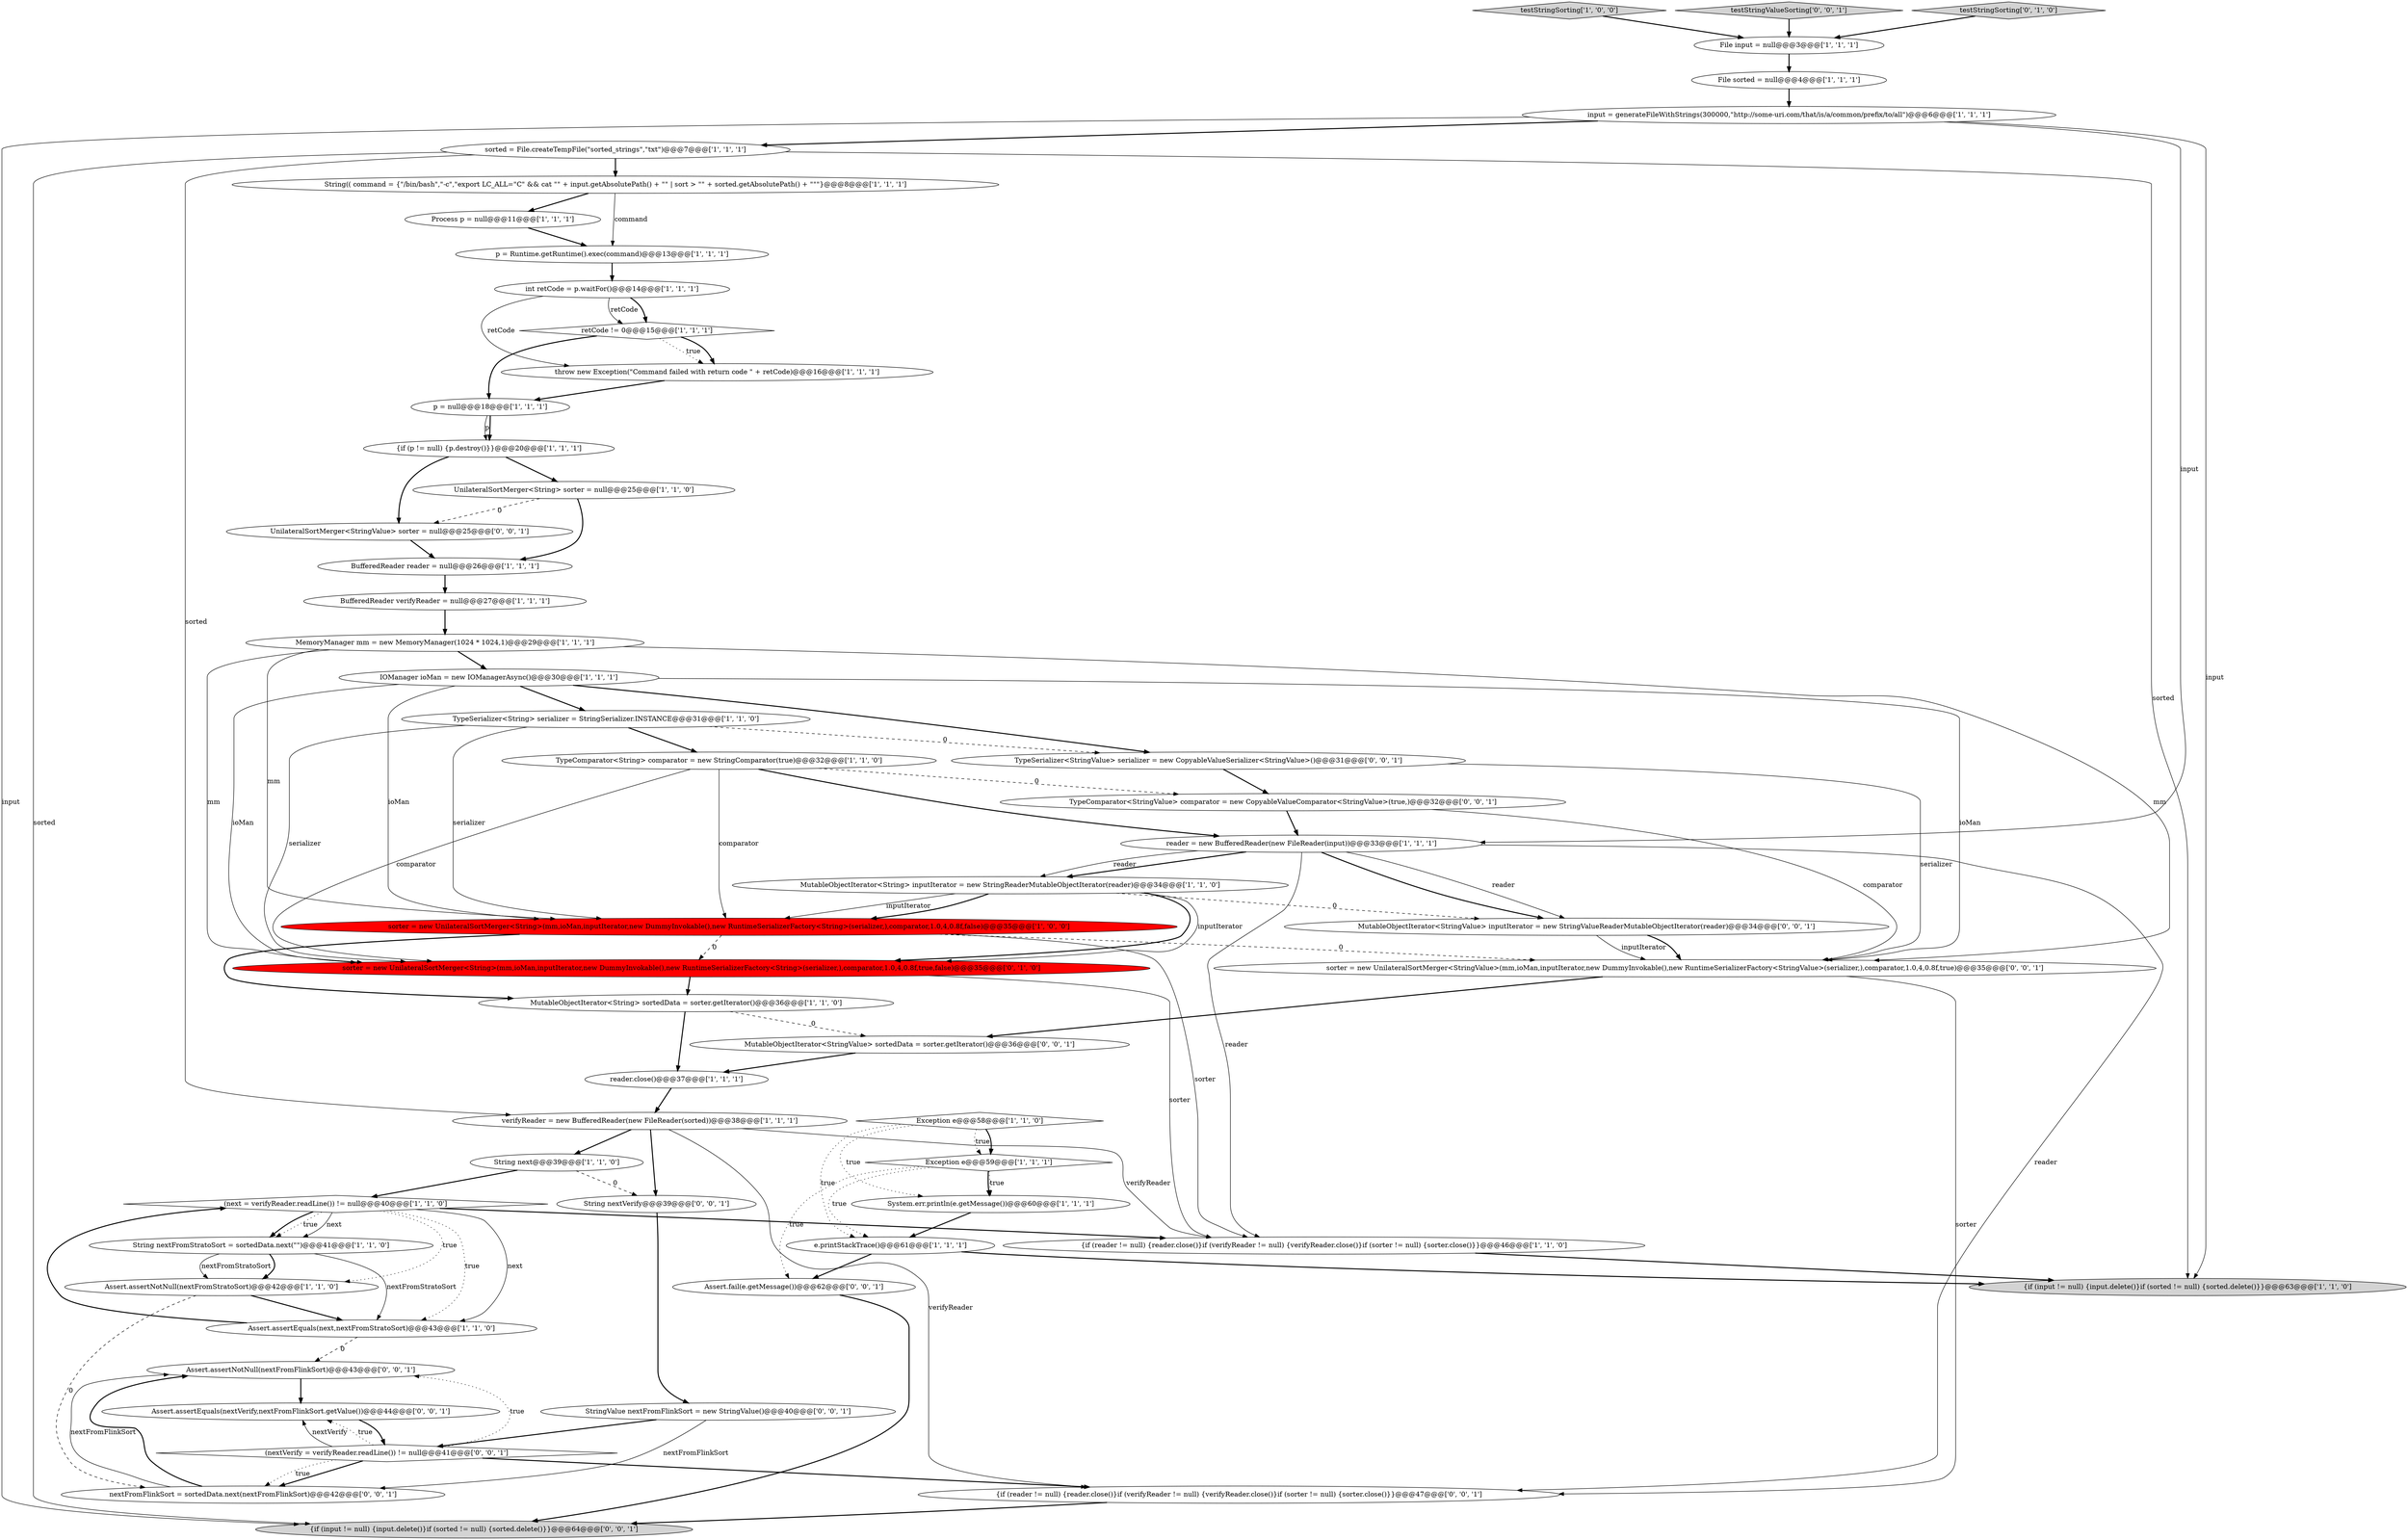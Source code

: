 digraph {
21 [style = filled, label = "MutableObjectIterator<String> sortedData = sorter.getIterator()@@@36@@@['1', '1', '0']", fillcolor = white, shape = ellipse image = "AAA0AAABBB1BBB"];
46 [style = filled, label = "(nextVerify = verifyReader.readLine()) != null@@@41@@@['0', '0', '1']", fillcolor = white, shape = diamond image = "AAA0AAABBB3BBB"];
47 [style = filled, label = "{if (reader != null) {reader.close()}if (verifyReader != null) {verifyReader.close()}if (sorter != null) {sorter.close()}}@@@47@@@['0', '0', '1']", fillcolor = white, shape = ellipse image = "AAA0AAABBB3BBB"];
22 [style = filled, label = "Assert.assertEquals(next,nextFromStratoSort)@@@43@@@['1', '1', '0']", fillcolor = white, shape = ellipse image = "AAA0AAABBB1BBB"];
0 [style = filled, label = "IOManager ioMan = new IOManagerAsync()@@@30@@@['1', '1', '1']", fillcolor = white, shape = ellipse image = "AAA0AAABBB1BBB"];
42 [style = filled, label = "Assert.assertEquals(nextVerify,nextFromFlinkSort.getValue())@@@44@@@['0', '0', '1']", fillcolor = white, shape = ellipse image = "AAA0AAABBB3BBB"];
32 [style = filled, label = "Assert.assertNotNull(nextFromStratoSort)@@@42@@@['1', '1', '0']", fillcolor = white, shape = ellipse image = "AAA0AAABBB1BBB"];
17 [style = filled, label = "Process p = null@@@11@@@['1', '1', '1']", fillcolor = white, shape = ellipse image = "AAA0AAABBB1BBB"];
54 [style = filled, label = "StringValue nextFromFlinkSort = new StringValue()@@@40@@@['0', '0', '1']", fillcolor = white, shape = ellipse image = "AAA0AAABBB3BBB"];
29 [style = filled, label = "throw new Exception(\"Command failed with return code \" + retCode)@@@16@@@['1', '1', '1']", fillcolor = white, shape = ellipse image = "AAA0AAABBB1BBB"];
31 [style = filled, label = "String next@@@39@@@['1', '1', '0']", fillcolor = white, shape = ellipse image = "AAA0AAABBB1BBB"];
18 [style = filled, label = "String nextFromStratoSort = sortedData.next(\"\")@@@41@@@['1', '1', '0']", fillcolor = white, shape = ellipse image = "AAA0AAABBB1BBB"];
50 [style = filled, label = "UnilateralSortMerger<StringValue> sorter = null@@@25@@@['0', '0', '1']", fillcolor = white, shape = ellipse image = "AAA0AAABBB3BBB"];
5 [style = filled, label = "int retCode = p.waitFor()@@@14@@@['1', '1', '1']", fillcolor = white, shape = ellipse image = "AAA0AAABBB1BBB"];
43 [style = filled, label = "nextFromFlinkSort = sortedData.next(nextFromFlinkSort)@@@42@@@['0', '0', '1']", fillcolor = white, shape = ellipse image = "AAA0AAABBB3BBB"];
6 [style = filled, label = "p = null@@@18@@@['1', '1', '1']", fillcolor = white, shape = ellipse image = "AAA0AAABBB1BBB"];
35 [style = filled, label = "BufferedReader reader = null@@@26@@@['1', '1', '1']", fillcolor = white, shape = ellipse image = "AAA0AAABBB1BBB"];
52 [style = filled, label = "TypeSerializer<StringValue> serializer = new CopyableValueSerializer<StringValue>()@@@31@@@['0', '0', '1']", fillcolor = white, shape = ellipse image = "AAA0AAABBB3BBB"];
36 [style = filled, label = "{if (reader != null) {reader.close()}if (verifyReader != null) {verifyReader.close()}if (sorter != null) {sorter.close()}}@@@46@@@['1', '1', '0']", fillcolor = white, shape = ellipse image = "AAA0AAABBB1BBB"];
2 [style = filled, label = "testStringSorting['1', '0', '0']", fillcolor = lightgray, shape = diamond image = "AAA0AAABBB1BBB"];
14 [style = filled, label = "MemoryManager mm = new MemoryManager(1024 * 1024,1)@@@29@@@['1', '1', '1']", fillcolor = white, shape = ellipse image = "AAA0AAABBB1BBB"];
20 [style = filled, label = "TypeSerializer<String> serializer = StringSerializer.INSTANCE@@@31@@@['1', '1', '0']", fillcolor = white, shape = ellipse image = "AAA0AAABBB1BBB"];
12 [style = filled, label = "sorter = new UnilateralSortMerger<String>(mm,ioMan,inputIterator,new DummyInvokable(),new RuntimeSerializerFactory<String>(serializer,),comparator,1.0,4,0.8f,false)@@@35@@@['1', '0', '0']", fillcolor = red, shape = ellipse image = "AAA1AAABBB1BBB"];
23 [style = filled, label = "System.err.println(e.getMessage())@@@60@@@['1', '1', '1']", fillcolor = white, shape = ellipse image = "AAA0AAABBB1BBB"];
4 [style = filled, label = "(next = verifyReader.readLine()) != null@@@40@@@['1', '1', '0']", fillcolor = white, shape = diamond image = "AAA0AAABBB1BBB"];
25 [style = filled, label = "p = Runtime.getRuntime().exec(command)@@@13@@@['1', '1', '1']", fillcolor = white, shape = ellipse image = "AAA0AAABBB1BBB"];
34 [style = filled, label = "File input = null@@@3@@@['1', '1', '1']", fillcolor = white, shape = ellipse image = "AAA0AAABBB1BBB"];
49 [style = filled, label = "{if (input != null) {input.delete()}if (sorted != null) {sorted.delete()}}@@@64@@@['0', '0', '1']", fillcolor = lightgray, shape = ellipse image = "AAA0AAABBB3BBB"];
45 [style = filled, label = "sorter = new UnilateralSortMerger<StringValue>(mm,ioMan,inputIterator,new DummyInvokable(),new RuntimeSerializerFactory<StringValue>(serializer,),comparator,1.0,4,0.8f,true)@@@35@@@['0', '0', '1']", fillcolor = white, shape = ellipse image = "AAA0AAABBB3BBB"];
41 [style = filled, label = "MutableObjectIterator<StringValue> sortedData = sorter.getIterator()@@@36@@@['0', '0', '1']", fillcolor = white, shape = ellipse image = "AAA0AAABBB3BBB"];
27 [style = filled, label = "sorted = File.createTempFile(\"sorted_strings\",\"txt\")@@@7@@@['1', '1', '1']", fillcolor = white, shape = ellipse image = "AAA0AAABBB1BBB"];
8 [style = filled, label = "File sorted = null@@@4@@@['1', '1', '1']", fillcolor = white, shape = ellipse image = "AAA0AAABBB1BBB"];
11 [style = filled, label = "String(( command = {\"/bin/bash\",\"-c\",\"export LC_ALL=\"C\" && cat \"\" + input.getAbsolutePath() + \"\" | sort > \"\" + sorted.getAbsolutePath() + \"\"\"}@@@8@@@['1', '1', '1']", fillcolor = white, shape = ellipse image = "AAA0AAABBB1BBB"];
16 [style = filled, label = "Exception e@@@58@@@['1', '1', '0']", fillcolor = white, shape = diamond image = "AAA0AAABBB1BBB"];
9 [style = filled, label = "MutableObjectIterator<String> inputIterator = new StringReaderMutableObjectIterator(reader)@@@34@@@['1', '1', '0']", fillcolor = white, shape = ellipse image = "AAA0AAABBB1BBB"];
15 [style = filled, label = "e.printStackTrace()@@@61@@@['1', '1', '1']", fillcolor = white, shape = ellipse image = "AAA0AAABBB1BBB"];
13 [style = filled, label = "{if (input != null) {input.delete()}if (sorted != null) {sorted.delete()}}@@@63@@@['1', '1', '0']", fillcolor = lightgray, shape = ellipse image = "AAA0AAABBB1BBB"];
28 [style = filled, label = "UnilateralSortMerger<String> sorter = null@@@25@@@['1', '1', '0']", fillcolor = white, shape = ellipse image = "AAA0AAABBB1BBB"];
30 [style = filled, label = "reader = new BufferedReader(new FileReader(input))@@@33@@@['1', '1', '1']", fillcolor = white, shape = ellipse image = "AAA0AAABBB1BBB"];
24 [style = filled, label = "reader.close()@@@37@@@['1', '1', '1']", fillcolor = white, shape = ellipse image = "AAA0AAABBB1BBB"];
33 [style = filled, label = "Exception e@@@59@@@['1', '1', '1']", fillcolor = white, shape = diamond image = "AAA0AAABBB1BBB"];
39 [style = filled, label = "Assert.assertNotNull(nextFromFlinkSort)@@@43@@@['0', '0', '1']", fillcolor = white, shape = ellipse image = "AAA0AAABBB3BBB"];
40 [style = filled, label = "String nextVerify@@@39@@@['0', '0', '1']", fillcolor = white, shape = ellipse image = "AAA0AAABBB3BBB"];
48 [style = filled, label = "testStringValueSorting['0', '0', '1']", fillcolor = lightgray, shape = diamond image = "AAA0AAABBB3BBB"];
37 [style = filled, label = "testStringSorting['0', '1', '0']", fillcolor = lightgray, shape = diamond image = "AAA0AAABBB2BBB"];
7 [style = filled, label = "TypeComparator<String> comparator = new StringComparator(true)@@@32@@@['1', '1', '0']", fillcolor = white, shape = ellipse image = "AAA0AAABBB1BBB"];
26 [style = filled, label = "{if (p != null) {p.destroy()}}@@@20@@@['1', '1', '1']", fillcolor = white, shape = ellipse image = "AAA0AAABBB1BBB"];
51 [style = filled, label = "MutableObjectIterator<StringValue> inputIterator = new StringValueReaderMutableObjectIterator(reader)@@@34@@@['0', '0', '1']", fillcolor = white, shape = ellipse image = "AAA0AAABBB3BBB"];
1 [style = filled, label = "BufferedReader verifyReader = null@@@27@@@['1', '1', '1']", fillcolor = white, shape = ellipse image = "AAA0AAABBB1BBB"];
19 [style = filled, label = "input = generateFileWithStrings(300000,\"http://some-uri.com/that/is/a/common/prefix/to/all\")@@@6@@@['1', '1', '1']", fillcolor = white, shape = ellipse image = "AAA0AAABBB1BBB"];
53 [style = filled, label = "TypeComparator<StringValue> comparator = new CopyableValueComparator<StringValue>(true,)@@@32@@@['0', '0', '1']", fillcolor = white, shape = ellipse image = "AAA0AAABBB3BBB"];
44 [style = filled, label = "Assert.fail(e.getMessage())@@@62@@@['0', '0', '1']", fillcolor = white, shape = ellipse image = "AAA0AAABBB3BBB"];
38 [style = filled, label = "sorter = new UnilateralSortMerger<String>(mm,ioMan,inputIterator,new DummyInvokable(),new RuntimeSerializerFactory<String>(serializer,),comparator,1.0,4,0.8f,true,false)@@@35@@@['0', '1', '0']", fillcolor = red, shape = ellipse image = "AAA1AAABBB2BBB"];
3 [style = filled, label = "retCode != 0@@@15@@@['1', '1', '1']", fillcolor = white, shape = diamond image = "AAA0AAABBB1BBB"];
10 [style = filled, label = "verifyReader = new BufferedReader(new FileReader(sorted))@@@38@@@['1', '1', '1']", fillcolor = white, shape = ellipse image = "AAA0AAABBB1BBB"];
5->3 [style = bold, label=""];
0->12 [style = solid, label="ioMan"];
17->25 [style = bold, label=""];
12->38 [style = dashed, label="0"];
4->18 [style = dotted, label="true"];
32->22 [style = bold, label=""];
20->52 [style = dashed, label="0"];
7->30 [style = bold, label=""];
46->42 [style = solid, label="nextVerify"];
4->22 [style = solid, label="next"];
38->36 [style = solid, label="sorter"];
27->13 [style = solid, label="sorted"];
14->38 [style = solid, label="mm"];
31->40 [style = dashed, label="0"];
4->18 [style = solid, label="next"];
21->24 [style = bold, label=""];
11->25 [style = solid, label="command"];
45->47 [style = solid, label="sorter"];
10->47 [style = solid, label="verifyReader"];
22->4 [style = bold, label=""];
47->49 [style = bold, label=""];
0->52 [style = bold, label=""];
29->6 [style = bold, label=""];
19->13 [style = solid, label="input"];
52->45 [style = solid, label="serializer"];
32->43 [style = dashed, label="0"];
18->32 [style = bold, label=""];
4->36 [style = bold, label=""];
26->28 [style = bold, label=""];
20->12 [style = solid, label="serializer"];
9->38 [style = bold, label=""];
48->34 [style = bold, label=""];
24->10 [style = bold, label=""];
45->41 [style = bold, label=""];
15->13 [style = bold, label=""];
18->32 [style = solid, label="nextFromStratoSort"];
10->31 [style = bold, label=""];
42->46 [style = bold, label=""];
3->29 [style = dotted, label="true"];
0->38 [style = solid, label="ioMan"];
12->21 [style = bold, label=""];
54->46 [style = bold, label=""];
51->45 [style = solid, label="inputIterator"];
33->44 [style = dotted, label="true"];
2->34 [style = bold, label=""];
31->4 [style = bold, label=""];
53->30 [style = bold, label=""];
4->18 [style = bold, label=""];
44->49 [style = bold, label=""];
34->8 [style = bold, label=""];
6->26 [style = solid, label="p"];
16->33 [style = dotted, label="true"];
33->23 [style = bold, label=""];
28->35 [style = bold, label=""];
19->30 [style = solid, label="input"];
27->11 [style = bold, label=""];
30->51 [style = solid, label="reader"];
16->33 [style = bold, label=""];
4->22 [style = dotted, label="true"];
11->17 [style = bold, label=""];
0->20 [style = bold, label=""];
20->7 [style = bold, label=""];
4->32 [style = dotted, label="true"];
27->49 [style = solid, label="sorted"];
39->42 [style = bold, label=""];
20->38 [style = solid, label="serializer"];
3->29 [style = bold, label=""];
46->43 [style = bold, label=""];
6->26 [style = bold, label=""];
12->45 [style = dashed, label="0"];
23->15 [style = bold, label=""];
15->44 [style = bold, label=""];
14->12 [style = solid, label="mm"];
3->6 [style = bold, label=""];
30->9 [style = bold, label=""];
30->9 [style = solid, label="reader"];
7->12 [style = solid, label="comparator"];
54->43 [style = solid, label="nextFromFlinkSort"];
30->47 [style = solid, label="reader"];
9->51 [style = dashed, label="0"];
36->13 [style = bold, label=""];
35->1 [style = bold, label=""];
51->45 [style = bold, label=""];
9->12 [style = solid, label="inputIterator"];
0->45 [style = solid, label="ioMan"];
14->45 [style = solid, label="mm"];
7->38 [style = solid, label="comparator"];
7->53 [style = dashed, label="0"];
10->40 [style = bold, label=""];
25->5 [style = bold, label=""];
9->12 [style = bold, label=""];
50->35 [style = bold, label=""];
43->39 [style = solid, label="nextFromFlinkSort"];
43->39 [style = bold, label=""];
16->15 [style = dotted, label="true"];
53->45 [style = solid, label="comparator"];
40->54 [style = bold, label=""];
52->53 [style = bold, label=""];
41->24 [style = bold, label=""];
8->19 [style = bold, label=""];
10->36 [style = solid, label="verifyReader"];
5->3 [style = solid, label="retCode"];
30->36 [style = solid, label="reader"];
19->49 [style = solid, label="input"];
46->47 [style = bold, label=""];
18->22 [style = solid, label="nextFromStratoSort"];
16->23 [style = dotted, label="true"];
30->51 [style = bold, label=""];
9->38 [style = solid, label="inputIterator"];
33->23 [style = dotted, label="true"];
27->10 [style = solid, label="sorted"];
14->0 [style = bold, label=""];
33->15 [style = dotted, label="true"];
26->50 [style = bold, label=""];
21->41 [style = dashed, label="0"];
37->34 [style = bold, label=""];
19->27 [style = bold, label=""];
12->36 [style = solid, label="sorter"];
22->39 [style = dashed, label="0"];
46->39 [style = dotted, label="true"];
38->21 [style = bold, label=""];
5->29 [style = solid, label="retCode"];
46->42 [style = dotted, label="true"];
1->14 [style = bold, label=""];
28->50 [style = dashed, label="0"];
46->43 [style = dotted, label="true"];
}

